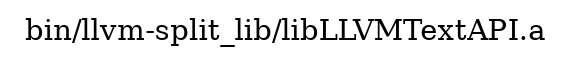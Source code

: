 digraph "bin/llvm-split_lib/libLLVMTextAPI.a" {
	label="bin/llvm-split_lib/libLLVMTextAPI.a";
	rankdir=LR;

}

